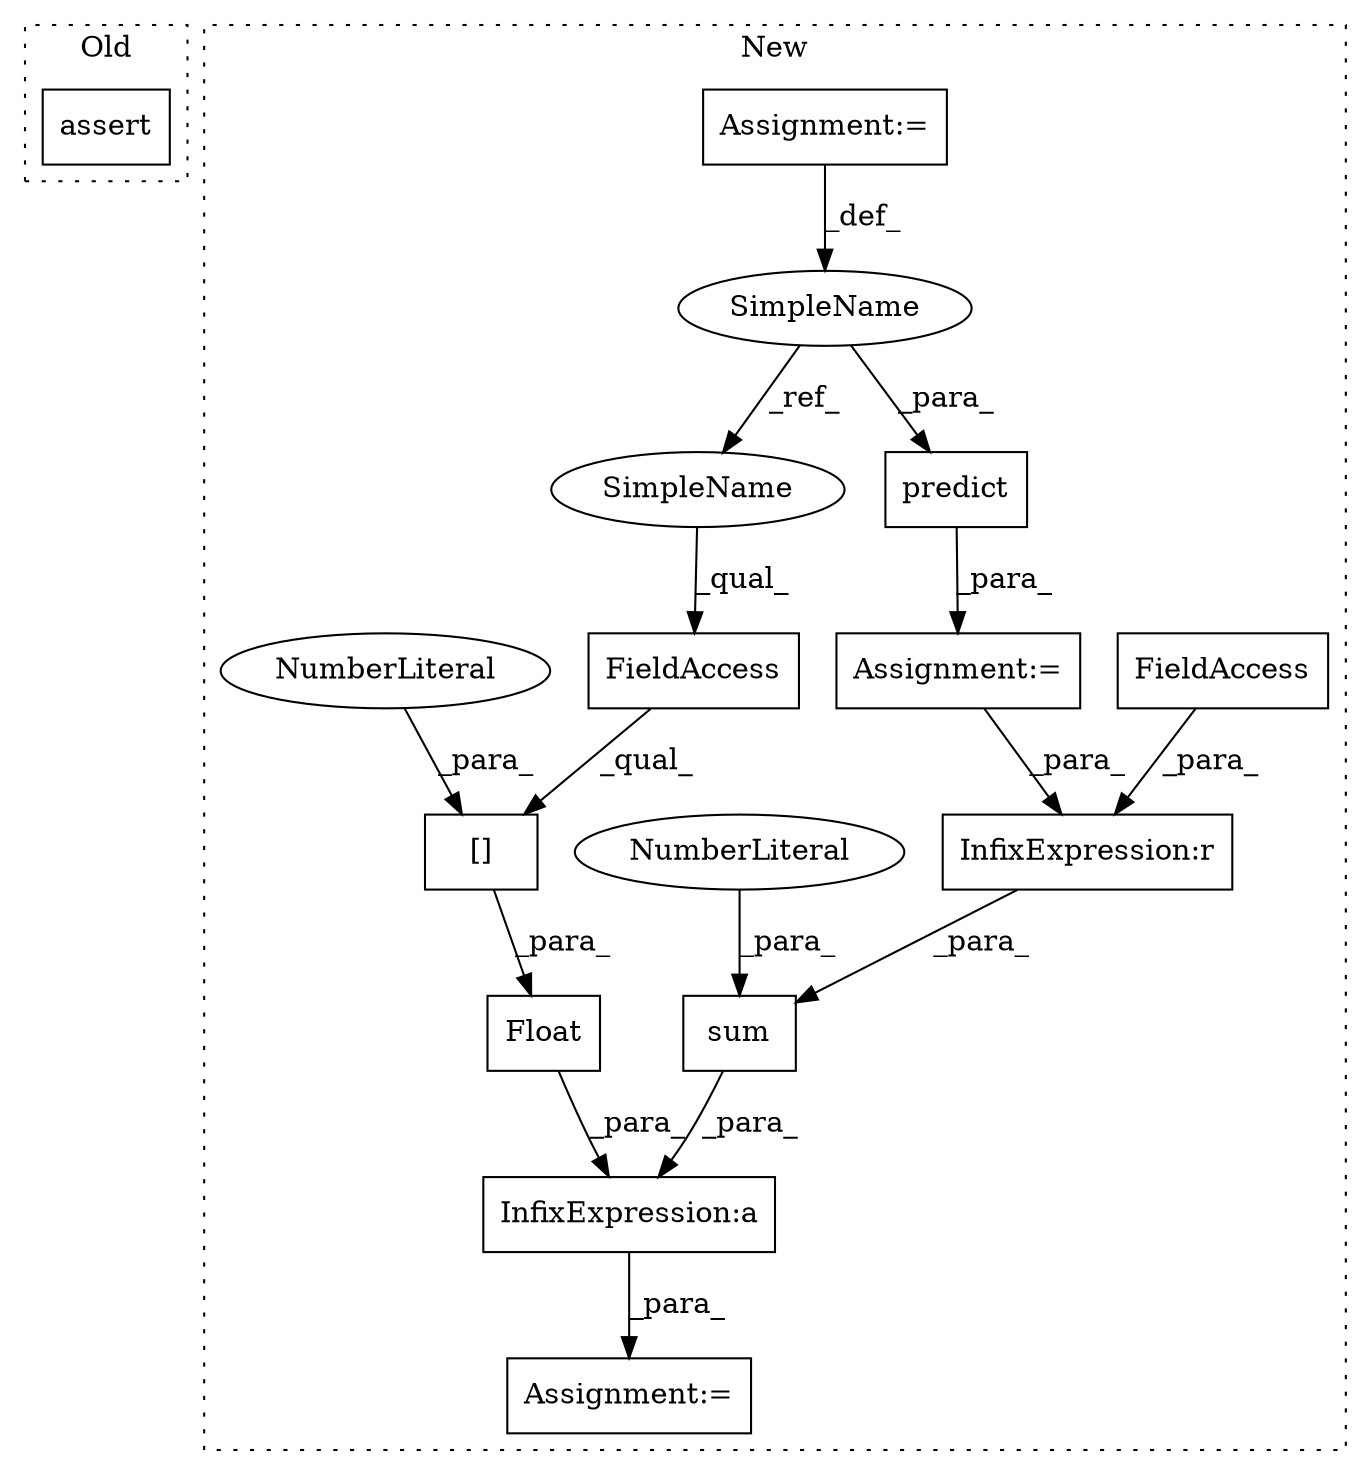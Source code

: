 digraph G {
subgraph cluster0 {
1 [label="assert" a="6" s="1326" l="7" shape="box"];
label = "Old";
style="dotted";
}
subgraph cluster1 {
2 [label="sum" a="32" s="1531,1548" l="4,1" shape="box"];
3 [label="Assignment:=" a="7" s="1523" l="1" shape="box"];
4 [label="InfixExpression:r" a="27" s="1536" l="4" shape="box"];
5 [label="FieldAccess" a="22" s="1535" l="1" shape="box"];
6 [label="Assignment:=" a="7" s="1500" l="1" shape="box"];
7 [label="InfixExpression:a" a="27" s="1549" l="3" shape="box"];
8 [label="Float" a="32" s="1552,1568" l="6,1" shape="box"];
9 [label="[]" a="2" s="1558,1567" l="8,1" shape="box"];
10 [label="NumberLiteral" a="34" s="1566" l="1" shape="ellipse"];
11 [label="NumberLiteral" a="34" s="1547" l="1" shape="ellipse"];
12 [label="FieldAccess" a="22" s="1558" l="7" shape="box"];
13 [label="predict" a="32" s="1504,1513" l="8,1" shape="box"];
14 [label="SimpleName" a="42" s="1310" l="1" shape="ellipse"];
15 [label="Assignment:=" a="7" s="1310" l="1" shape="box"];
16 [label="SimpleName" a="42" s="1558" l="1" shape="ellipse"];
label = "New";
style="dotted";
}
2 -> 7 [label="_para_"];
4 -> 2 [label="_para_"];
5 -> 4 [label="_para_"];
6 -> 4 [label="_para_"];
7 -> 3 [label="_para_"];
8 -> 7 [label="_para_"];
9 -> 8 [label="_para_"];
10 -> 9 [label="_para_"];
11 -> 2 [label="_para_"];
12 -> 9 [label="_qual_"];
13 -> 6 [label="_para_"];
14 -> 13 [label="_para_"];
14 -> 16 [label="_ref_"];
15 -> 14 [label="_def_"];
16 -> 12 [label="_qual_"];
}